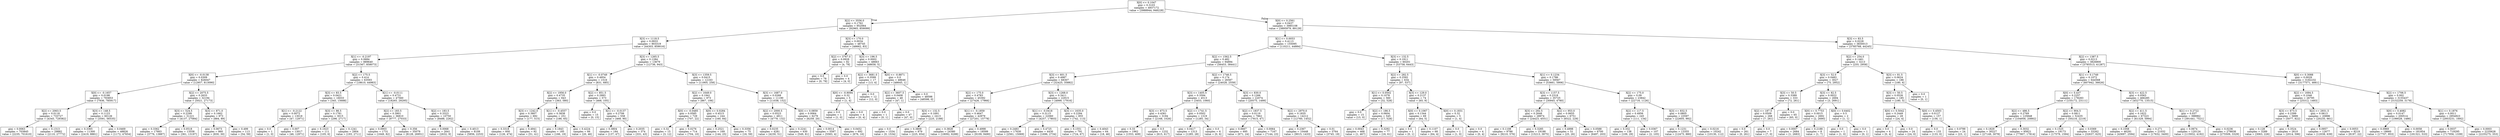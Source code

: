 digraph Tree {
node [shape=box] ;
0 [label="X[0] <= 0.1047\ngini = 0.3103\nsamples = 4937172\nvalue = [3988944, 948228]"] ;
1 [label="X[2] <= 3556.0\ngini = 0.1762\nsamples = 952064\nvalue = [92965, 859099]"] ;
0 -> 1 [labeldistance=2.5, labelangle=45, headlabel="True"] ;
2 [label="X[3] <= 1118.5\ngini = 0.0933\nsamples = 903319\nvalue = [44303, 859016]"] ;
1 -> 2 ;
3 [label="X[1] <= -0.2197\ngini = 0.0684\nsamples = 889640\nvalue = [31567, 858073]"] ;
2 -> 3 ;
4 [label="X[0] <= -0.0138\ngini = 0.0309\nsamples = 826047\nvalue = [12957, 813090]"] ;
3 -> 4 ;
5 [label="X[0] <= -0.1657\ngini = 0.0198\nsamples = 793853\nvalue = [7936, 785917]"] ;
4 -> 5 ;
6 [label="X[2] <= 2063.5\ngini = 0.0118\nsamples = 733727\nvalue = [4345, 729382]"] ;
5 -> 6 ;
7 [label="gini = 0.0063\nsamples = 703845\nvalue = [2235, 701610]"] ;
6 -> 7 ;
8 [label="gini = 0.1313\nsamples = 29882\nvalue = [2110, 27772]"] ;
6 -> 8 ;
9 [label="X[3] <= 148.5\ngini = 0.1123\nsamples = 60126\nvalue = [3591, 56535]"] ;
5 -> 9 ;
10 [label="gini = 0.3365\nsamples = 11300\nvalue = [2419, 8881]"] ;
9 -> 10 ;
11 [label="gini = 0.0469\nsamples = 48826\nvalue = [1172, 47654]"] ;
9 -> 11 ;
12 [label="X[2] <= 2075.5\ngini = 0.2633\nsamples = 32194\nvalue = [5021, 27173]"] ;
4 -> 12 ;
13 [label="X[3] <= 524.5\ngini = 0.2299\nsamples = 31221\nvalue = [4137, 27084]"] ;
12 -> 13 ;
14 [label="gini = 0.3362\nsamples = 17663\nvalue = [3776, 13887]"] ;
13 -> 14 ;
15 [label="gini = 0.0518\nsamples = 13558\nvalue = [361, 13197]"] ;
13 -> 15 ;
16 [label="X[3] <= 871.0\ngini = 0.1662\nsamples = 973\nvalue = [884, 89]"] ;
12 -> 16 ;
17 [label="gini = 0.0673\nsamples = 860\nvalue = [830, 30]"] ;
16 -> 17 ;
18 [label="gini = 0.499\nsamples = 113\nvalue = [54, 59]"] ;
16 -> 18 ;
19 [label="X[2] <= 175.5\ngini = 0.414\nsamples = 63593\nvalue = [18610, 44983]"] ;
3 -> 19 ;
20 [label="X[3] <= 83.5\ngini = 0.0421\nsamples = 16033\nvalue = [345, 15688]"] ;
19 -> 20 ;
21 [label="X[1] <= -0.2122\ngini = 0.0072\nsamples = 13018\nvalue = [47, 12971]"] ;
20 -> 21 ;
22 [label="gini = 0.0\nsamples = 1\nvalue = [1, 0]"] ;
21 -> 22 ;
23 [label="gini = 0.007\nsamples = 13017\nvalue = [46, 12971]"] ;
21 -> 23 ;
24 [label="X[3] <= 86.5\ngini = 0.1781\nsamples = 3015\nvalue = [298, 2717]"] ;
20 -> 24 ;
25 [label="gini = 0.1023\nsamples = 111\nvalue = [105, 6]"] ;
24 -> 25 ;
26 [label="gini = 0.1241\nsamples = 2904\nvalue = [193, 2711]"] ;
24 -> 26 ;
27 [label="X[1] <= -0.0111\ngini = 0.4731\nsamples = 47560\nvalue = [18265, 29295]"] ;
19 -> 27 ;
28 [label="X[2] <= 183.5\ngini = 0.3901\nsamples = 36810\nvalue = [9777, 27033]"] ;
27 -> 28 ;
29 [label="gini = 0.0903\nsamples = 1731\nvalue = [1649, 82]"] ;
28 -> 29 ;
30 [label="gini = 0.356\nsamples = 35079\nvalue = [8128, 26951]"] ;
28 -> 30 ;
31 [label="X[2] <= 183.5\ngini = 0.3323\nsamples = 10750\nvalue = [8488, 2262]"] ;
27 -> 31 ;
32 [label="gini = 0.0068\nsamples = 2641\nvalue = [2632, 9]"] ;
31 -> 32 ;
33 [label="gini = 0.4013\nsamples = 8109\nvalue = [5856, 2253]"] ;
31 -> 33 ;
34 [label="X[3] <= 1265.5\ngini = 0.1284\nsamples = 13679\nvalue = [12736, 943]"] ;
2 -> 34 ;
35 [label="X[1] <= -0.0749\ngini = 0.4954\nsamples = 1516\nvalue = [831, 685]"] ;
34 -> 35 ;
36 [label="X[2] <= 1956.0\ngini = 0.4735\nsamples = 943\nvalue = [363, 580]"] ;
35 -> 36 ;
37 [label="X[3] <= 1242.0\ngini = 0.3807\nsamples = 692\nvalue = [177, 515]"] ;
36 -> 37 ;
38 [label="gini = 0.3318\nsamples = 600\nvalue = [126, 474]"] ;
37 -> 38 ;
39 [label="gini = 0.4941\nsamples = 92\nvalue = [51, 41]"] ;
37 -> 39 ;
40 [label="X[1] <= -0.4557\ngini = 0.3838\nsamples = 251\nvalue = [186, 65]"] ;
36 -> 40 ;
41 [label="gini = 0.1843\nsamples = 185\nvalue = [166, 19]"] ;
40 -> 41 ;
42 [label="gini = 0.4224\nsamples = 66\nvalue = [20, 46]"] ;
40 -> 42 ;
43 [label="X[2] <= 851.5\ngini = 0.2993\nsamples = 573\nvalue = [468, 105]"] ;
35 -> 43 ;
44 [label="gini = 0.0\nsamples = 15\nvalue = [0, 15]"] ;
43 -> 44 ;
45 [label="X[1] <= -0.0137\ngini = 0.2706\nsamples = 558\nvalue = [468, 90]"] ;
43 -> 45 ;
46 [label="gini = 0.3804\nsamples = 184\nvalue = [137, 47]"] ;
45 -> 46 ;
47 [label="gini = 0.2035\nsamples = 374\nvalue = [331, 43]"] ;
45 -> 47 ;
48 [label="X[3] <= 1359.5\ngini = 0.0415\nsamples = 12163\nvalue = [11905, 258]"] ;
34 -> 48 ;
49 [label="X[2] <= 1649.0\ngini = 0.1941\nsamples = 973\nvalue = [867, 106]"] ;
48 -> 49 ;
50 [label="X[0] <= -0.0485\ngini = 0.0585\nsamples = 729\nvalue = [707, 22]"] ;
49 -> 50 ;
51 [label="gini = 0.32\nsamples = 15\nvalue = [3, 12]"] ;
50 -> 51 ;
52 [label="gini = 0.0276\nsamples = 714\nvalue = [704, 10]"] ;
50 -> 52 ;
53 [label="X[0] <= 0.0284\ngini = 0.4515\nsamples = 244\nvalue = [160, 84]"] ;
49 -> 53 ;
54 [label="gini = 0.2521\nsamples = 169\nvalue = [144, 25]"] ;
53 -> 54 ;
55 [label="gini = 0.3356\nsamples = 75\nvalue = [16, 59]"] ;
53 -> 55 ;
56 [label="X[3] <= 1687.0\ngini = 0.0268\nsamples = 11190\nvalue = [11038, 152]"] ;
48 -> 56 ;
57 [label="X[2] <= 2000.5\ngini = 0.0523\nsamples = 4911\nvalue = [4779, 132]"] ;
56 -> 57 ;
58 [label="gini = 0.0235\nsamples = 4281\nvalue = [4230, 51]"] ;
57 -> 58 ;
59 [label="gini = 0.2241\nsamples = 630\nvalue = [549, 81]"] ;
57 -> 59 ;
60 [label="X[0] <= 0.0859\ngini = 0.0064\nsamples = 6279\nvalue = [6259, 20]"] ;
56 -> 60 ;
61 [label="gini = 0.0014\nsamples = 5587\nvalue = [5583, 4]"] ;
60 -> 61 ;
62 [label="gini = 0.0452\nsamples = 692\nvalue = [676, 16]"] ;
60 -> 62 ;
63 [label="X[3] <= 170.0\ngini = 0.0034\nsamples = 48745\nvalue = [48662, 83]"] ;
1 -> 63 ;
64 [label="X[2] <= 3767.0\ngini = 0.0928\nsamples = 82\nvalue = [4, 78]"] ;
63 -> 64 ;
65 [label="gini = 0.0\nsamples = 78\nvalue = [0, 78]"] ;
64 -> 65 ;
66 [label="gini = 0.0\nsamples = 4\nvalue = [4, 0]"] ;
64 -> 66 ;
67 [label="X[3] <= 196.5\ngini = 0.0002\nsamples = 48663\nvalue = [48658, 5]"] ;
63 -> 67 ;
68 [label="X[2] <= 3681.0\ngini = 0.3599\nsamples = 17\nvalue = [13, 4]"] ;
67 -> 68 ;
69 [label="X[0] <= -0.9094\ngini = 0.32\nsamples = 5\nvalue = [1, 4]"] ;
68 -> 69 ;
70 [label="gini = 0.0\nsamples = 1\nvalue = [1, 0]"] ;
69 -> 70 ;
71 [label="gini = 0.0\nsamples = 4\nvalue = [0, 4]"] ;
69 -> 71 ;
72 [label="gini = 0.0\nsamples = 12\nvalue = [12, 0]"] ;
68 -> 72 ;
73 [label="X[0] <= -0.8871\ngini = 0.0\nsamples = 48646\nvalue = [48645, 1]"] ;
67 -> 73 ;
74 [label="X[2] <= 3607.5\ngini = 0.0408\nsamples = 48\nvalue = [47, 1]"] ;
73 -> 74 ;
75 [label="gini = 0.0\nsamples = 1\nvalue = [0, 1]"] ;
74 -> 75 ;
76 [label="gini = 0.0\nsamples = 47\nvalue = [47, 0]"] ;
74 -> 76 ;
77 [label="gini = 0.0\nsamples = 48598\nvalue = [48598, 0]"] ;
73 -> 77 ;
78 [label="X[0] <= 0.2561\ngini = 0.0437\nsamples = 3985108\nvalue = [3895979, 89129]"] ;
0 -> 78 [labeldistance=2.5, labelangle=-45, headlabel="False"] ;
79 [label="X[1] <= 0.0053\ngini = 0.4113\nsamples = 155095\nvalue = [110211, 44884]"] ;
78 -> 79 ;
80 [label="X[2] <= 1562.5\ngini = 0.482\nsamples = 94894\nvalue = [56453, 38441]"] ;
79 -> 80 ;
81 [label="X[3] <= 601.5\ngini = 0.4987\nsamples = 68307\nvalue = [32425, 35882]"] ;
80 -> 81 ;
82 [label="X[2] <= 175.0\ngini = 0.4783\nsamples = 45392\nvalue = [27426, 17966]"] ;
81 -> 82 ;
83 [label="X[3] <= 132.5\ngini = 0.1691\nsamples = 2413\nvalue = [225, 2188]"] ;
82 -> 83 ;
84 [label="gini = 0.0\nsamples = 1534\nvalue = [0, 1534]"] ;
83 -> 84 ;
85 [label="gini = 0.3809\nsamples = 879\nvalue = [225, 654]"] ;
83 -> 85 ;
86 [label="X[1] <= -0.1859\ngini = 0.4647\nsamples = 42979\nvalue = [27201, 15778]"] ;
82 -> 86 ;
87 [label="gini = 0.3828\nsamples = 24380\nvalue = [18092, 6288]"] ;
86 -> 87 ;
88 [label="gini = 0.4998\nsamples = 18599\nvalue = [9109, 9490]"] ;
86 -> 88 ;
89 [label="X[3] <= 1268.0\ngini = 0.3411\nsamples = 22915\nvalue = [4999, 17916]"] ;
81 -> 89 ;
90 [label="X[1] <= -0.0418\ngini = 0.3115\nsamples = 22060\nvalue = [4257, 17803]"] ;
89 -> 90 ;
91 [label="gini = 0.2483\nsamples = 17630\nvalue = [2561, 15069]"] ;
90 -> 91 ;
92 [label="gini = 0.4725\nsamples = 4430\nvalue = [1696, 2734]"] ;
90 -> 92 ;
93 [label="X[3] <= 1635.0\ngini = 0.2294\nsamples = 855\nvalue = [742, 113]"] ;
89 -> 93 ;
94 [label="gini = 0.1551\nsamples = 791\nvalue = [724, 67]"] ;
93 -> 94 ;
95 [label="gini = 0.4043\nsamples = 64\nvalue = [18, 46]"] ;
93 -> 95 ;
96 [label="X[2] <= 1746.5\ngini = 0.174\nsamples = 26587\nvalue = [24028, 2559]"] ;
80 -> 96 ;
97 [label="X[3] <= 1405.5\ngini = 0.3594\nsamples = 4513\nvalue = [3453, 1060]"] ;
96 -> 97 ;
98 [label="X[3] <= 673.5\ngini = 0.4361\nsamples = 3194\nvalue = [2168, 1026]"] ;
97 -> 98 ;
99 [label="gini = 0.33\nsamples = 1962\nvalue = [1553, 409]"] ;
98 -> 99 ;
100 [label="gini = 0.5\nsamples = 1232\nvalue = [615, 617]"] ;
98 -> 100 ;
101 [label="X[2] <= 1741.5\ngini = 0.0502\nsamples = 1319\nvalue = [1285, 34]"] ;
97 -> 101 ;
102 [label="gini = 0.0417\nsamples = 1313\nvalue = [1285, 28]"] ;
101 -> 102 ;
103 [label="gini = 0.0\nsamples = 6\nvalue = [0, 6]"] ;
101 -> 103 ;
104 [label="X[3] <= 830.0\ngini = 0.1266\nsamples = 22074\nvalue = [20575, 1499]"] ;
96 -> 104 ;
105 [label="X[2] <= 1837.5\ngini = 0.0119\nsamples = 7862\nvalue = [7815, 47]"] ;
104 -> 105 ;
106 [label="gini = 0.0667\nsamples = 695\nvalue = [671, 24]"] ;
105 -> 106 ;
107 [label="gini = 0.0064\nsamples = 7167\nvalue = [7144, 23]"] ;
105 -> 107 ;
108 [label="X[2] <= 2970.0\ngini = 0.1835\nsamples = 14212\nvalue = [12760, 1452]"] ;
104 -> 108 ;
109 [label="gini = 0.2367\nsamples = 10448\nvalue = [9015, 1433]"] ;
108 -> 109 ;
110 [label="gini = 0.01\nsamples = 3764\nvalue = [3745, 19]"] ;
108 -> 110 ;
111 [label="X[3] <= 132.5\ngini = 0.1911\nsamples = 60201\nvalue = [53758, 6443]"] ;
79 -> 111 ;
112 [label="X[2] <= 282.5\ngini = 0.2592\nsamples = 634\nvalue = [97, 537]"] ;
111 -> 112 ;
113 [label="X[1] <= 0.0502\ngini = 0.1078\nsamples = 560\nvalue = [32, 528]"] ;
112 -> 113 ;
114 [label="gini = 0.0\nsamples = 15\nvalue = [15, 0]"] ;
113 -> 114 ;
115 [label="X[2] <= 186.5\ngini = 0.0604\nsamples = 545\nvalue = [17, 528]"] ;
113 -> 115 ;
116 [label="gini = 0.0043\nsamples = 468\nvalue = [1, 467]"] ;
115 -> 116 ;
117 [label="gini = 0.3292\nsamples = 77\nvalue = [16, 61]"] ;
115 -> 117 ;
118 [label="X[3] <= 129.0\ngini = 0.2137\nsamples = 74\nvalue = [65, 9]"] ;
112 -> 118 ;
119 [label="X[0] <= 0.1067\ngini = 0.1344\nsamples = 69\nvalue = [64, 5]"] ;
118 -> 119 ;
120 [label="gini = 0.0\nsamples = 1\nvalue = [0, 1]"] ;
119 -> 120 ;
121 [label="gini = 0.1107\nsamples = 68\nvalue = [64, 4]"] ;
119 -> 121 ;
122 [label="X[0] <= 0.1831\ngini = 0.32\nsamples = 5\nvalue = [1, 4]"] ;
118 -> 122 ;
123 [label="gini = 0.0\nsamples = 1\nvalue = [1, 0]"] ;
122 -> 123 ;
124 [label="gini = 0.0\nsamples = 4\nvalue = [0, 4]"] ;
122 -> 124 ;
125 [label="X[1] <= 0.1234\ngini = 0.1786\nsamples = 59567\nvalue = [53661, 5906]"] ;
111 -> 125 ;
126 [label="X[3] <= 1157.5\ngini = 0.2318\nsamples = 35725\nvalue = [30945, 4780]"] ;
125 -> 126 ;
127 [label="X[3] <= 292.5\ngini = 0.2648\nsamples = 28974\nvalue = [24423, 4551]"] ;
126 -> 127 ;
128 [label="gini = 0.1108\nsamples = 9786\nvalue = [9210, 576]"] ;
127 -> 128 ;
129 [label="gini = 0.3285\nsamples = 19188\nvalue = [15213, 3975]"] ;
127 -> 129 ;
130 [label="X[2] <= 953.0\ngini = 0.0655\nsamples = 6751\nvalue = [6522, 229]"] ;
126 -> 130 ;
131 [label="gini = 0.4998\nsamples = 51\nvalue = [25, 26]"] ;
130 -> 131 ;
132 [label="gini = 0.0588\nsamples = 6700\nvalue = [6497, 203]"] ;
130 -> 132 ;
133 [label="X[2] <= 175.0\ngini = 0.09\nsamples = 23842\nvalue = [22716, 1126]"] ;
125 -> 133 ;
134 [label="X[2] <= 117.5\ngini = 0.4956\nsamples = 245\nvalue = [111, 134]"] ;
133 -> 134 ;
135 [label="gini = 0.332\nsamples = 138\nvalue = [109, 29]"] ;
134 -> 135 ;
136 [label="gini = 0.0367\nsamples = 107\nvalue = [2, 105]"] ;
134 -> 136 ;
137 [label="X[3] <= 832.5\ngini = 0.0805\nsamples = 23597\nvalue = [22605, 992]"] ;
133 -> 137 ;
138 [label="gini = 0.1231\nsamples = 13355\nvalue = [12475, 880]"] ;
137 -> 138 ;
139 [label="gini = 0.0216\nsamples = 10242\nvalue = [10130, 112]"] ;
137 -> 139 ;
140 [label="X[3] <= 83.5\ngini = 0.0228\nsamples = 3830013\nvalue = [3785768, 44245]"] ;
78 -> 140 ;
141 [label="X[2] <= 254.0\ngini = 0.1461\nsamples = 3213\nvalue = [255, 2958]"] ;
140 -> 141 ;
142 [label="X[3] <= 52.0\ngini = 0.0483\nsamples = 3027\nvalue = [75, 2952]"] ;
141 -> 142 ;
143 [label="X[3] <= 50.5\ngini = 0.3389\nsamples = 333\nvalue = [72, 261]"] ;
142 -> 143 ;
144 [label="X[2] <= 187.5\ngini = 0.0509\nsamples = 268\nvalue = [7, 261]"] ;
143 -> 144 ;
145 [label="gini = 0.0\nsamples = 261\nvalue = [0, 261]"] ;
144 -> 145 ;
146 [label="gini = 0.0\nsamples = 7\nvalue = [7, 0]"] ;
144 -> 146 ;
147 [label="gini = 0.0\nsamples = 65\nvalue = [65, 0]"] ;
143 -> 147 ;
148 [label="X[3] <= 82.5\ngini = 0.0022\nsamples = 2694\nvalue = [3, 2691]"] ;
142 -> 148 ;
149 [label="X[0] <= 0.7753\ngini = 0.0015\nsamples = 2692\nvalue = [2, 2690]"] ;
148 -> 149 ;
150 [label="gini = 0.0007\nsamples = 2684\nvalue = [1, 2683]"] ;
149 -> 150 ;
151 [label="gini = 0.2188\nsamples = 8\nvalue = [1, 7]"] ;
149 -> 151 ;
152 [label="X[0] <= 0.6402\ngini = 0.5\nsamples = 2\nvalue = [1, 1]"] ;
148 -> 152 ;
153 [label="gini = 0.0\nsamples = 1\nvalue = [1, 0]"] ;
152 -> 153 ;
154 [label="gini = 0.0\nsamples = 1\nvalue = [0, 1]"] ;
152 -> 154 ;
155 [label="X[3] <= 81.5\ngini = 0.0624\nsamples = 186\nvalue = [180, 6]"] ;
141 -> 155 ;
156 [label="X[3] <= 50.5\ngini = 0.0526\nsamples = 185\nvalue = [180, 5]"] ;
155 -> 156 ;
157 [label="X[0] <= 0.5042\ngini = 0.2449\nsamples = 28\nvalue = [24, 4]"] ;
156 -> 157 ;
158 [label="gini = 0.0\nsamples = 4\nvalue = [0, 4]"] ;
157 -> 158 ;
159 [label="gini = 0.0\nsamples = 24\nvalue = [24, 0]"] ;
157 -> 159 ;
160 [label="X[0] <= 0.4503\ngini = 0.0127\nsamples = 157\nvalue = [156, 1]"] ;
156 -> 160 ;
161 [label="gini = 0.0\nsamples = 133\nvalue = [133, 0]"] ;
160 -> 161 ;
162 [label="gini = 0.0799\nsamples = 24\nvalue = [23, 1]"] ;
160 -> 162 ;
163 [label="gini = 0.0\nsamples = 1\nvalue = [0, 1]"] ;
155 -> 163 ;
164 [label="X[2] <= 1387.5\ngini = 0.0213\nsamples = 3826800\nvalue = [3785513, 41287]"] ;
140 -> 164 ;
165 [label="X[1] <= 0.1749\ngini = 0.1072\nsamples = 644568\nvalue = [607942, 36626]"] ;
164 -> 165 ;
166 [label="X[0] <= 0.437\ngini = 0.2257\nsamples = 178283\nvalue = [155172, 23111]"] ;
165 -> 166 ;
167 [label="X[2] <= 486.5\ngini = 0.2769\nsamples = 125848\nvalue = [104956, 20892]"] ;
166 -> 167 ;
168 [label="gini = 0.1829\nsamples = 30227\nvalue = [27149, 3078]"] ;
167 -> 168 ;
169 [label="gini = 0.3032\nsamples = 95621\nvalue = [77807, 17814]"] ;
167 -> 169 ;
170 [label="X[2] <= 904.5\ngini = 0.0811\nsamples = 52435\nvalue = [50216, 2219]"] ;
166 -> 170 ;
171 [label="gini = 0.1525\nsamples = 19173\nvalue = [17579, 1594]"] ;
170 -> 171 ;
172 [label="gini = 0.0369\nsamples = 33262\nvalue = [32637, 625]"] ;
170 -> 172 ;
173 [label="X[3] <= 422.5\ngini = 0.0563\nsamples = 466285\nvalue = [452770, 13515]"] ;
165 -> 173 ;
174 [label="X[2] <= 411.5\ngini = 0.1622\nsamples = 67323\nvalue = [61329, 5994]"] ;
173 -> 174 ;
175 [label="gini = 0.1058\nsamples = 46291\nvalue = [43697, 2594]"] ;
174 -> 175 ;
176 [label="gini = 0.271\nsamples = 21032\nvalue = [17632, 3400]"] ;
174 -> 176 ;
177 [label="X[1] <= 0.2722\ngini = 0.037\nsamples = 398962\nvalue = [391441, 7521]"] ;
173 -> 177 ;
178 [label="gini = 0.0674\nsamples = 120124\nvalue = [115932, 4192]"] ;
177 -> 178 ;
179 [label="gini = 0.0236\nsamples = 278838\nvalue = [275509, 3329]"] ;
177 -> 179 ;
180 [label="X[0] <= 0.3088\ngini = 0.0029\nsamples = 3182232\nvalue = [3177571, 4661]"] ;
164 -> 180 ;
181 [label="X[2] <= 1694.5\ngini = 0.1046\nsamples = 26795\nvalue = [25312, 1483]"] ;
180 -> 181 ;
182 [label="X[3] <= 673.5\ngini = 0.2399\nsamples = 5899\nvalue = [5077, 822]"] ;
181 -> 182 ;
183 [label="gini = 0.128\nsamples = 3289\nvalue = [3063, 226]"] ;
182 -> 183 ;
184 [label="gini = 0.3524\nsamples = 2610\nvalue = [2014, 596]"] ;
182 -> 184 ;
185 [label="X[2] <= 2931.5\ngini = 0.0613\nsamples = 20896\nvalue = [20235, 661]"] ;
181 -> 185 ;
186 [label="gini = 0.0957\nsamples = 12677\nvalue = [12038, 639]"] ;
185 -> 186 ;
187 [label="gini = 0.0053\nsamples = 8219\nvalue = [8197, 22]"] ;
185 -> 187 ;
188 [label="X[2] <= 1706.5\ngini = 0.002\nsamples = 3155437\nvalue = [3152259, 3178]"] ;
180 -> 188 ;
189 [label="X[0] <= 0.4082\ngini = 0.0147\nsamples = 200514\nvalue = [199028, 1486]"] ;
188 -> 189 ;
190 [label="gini = 0.0969\nsamples = 18660\nvalue = [17707, 953]"] ;
189 -> 190 ;
191 [label="gini = 0.0058\nsamples = 181854\nvalue = [181321, 533]"] ;
189 -> 191 ;
192 [label="X[1] <= 0.1876\ngini = 0.0011\nsamples = 2954923\nvalue = [2953231, 1692]"] ;
188 -> 192 ;
193 [label="gini = 0.0037\nsamples = 719295\nvalue = [717956, 1339]"] ;
192 -> 193 ;
194 [label="gini = 0.0003\nsamples = 2235628\nvalue = [2235275, 353]"] ;
192 -> 194 ;
}